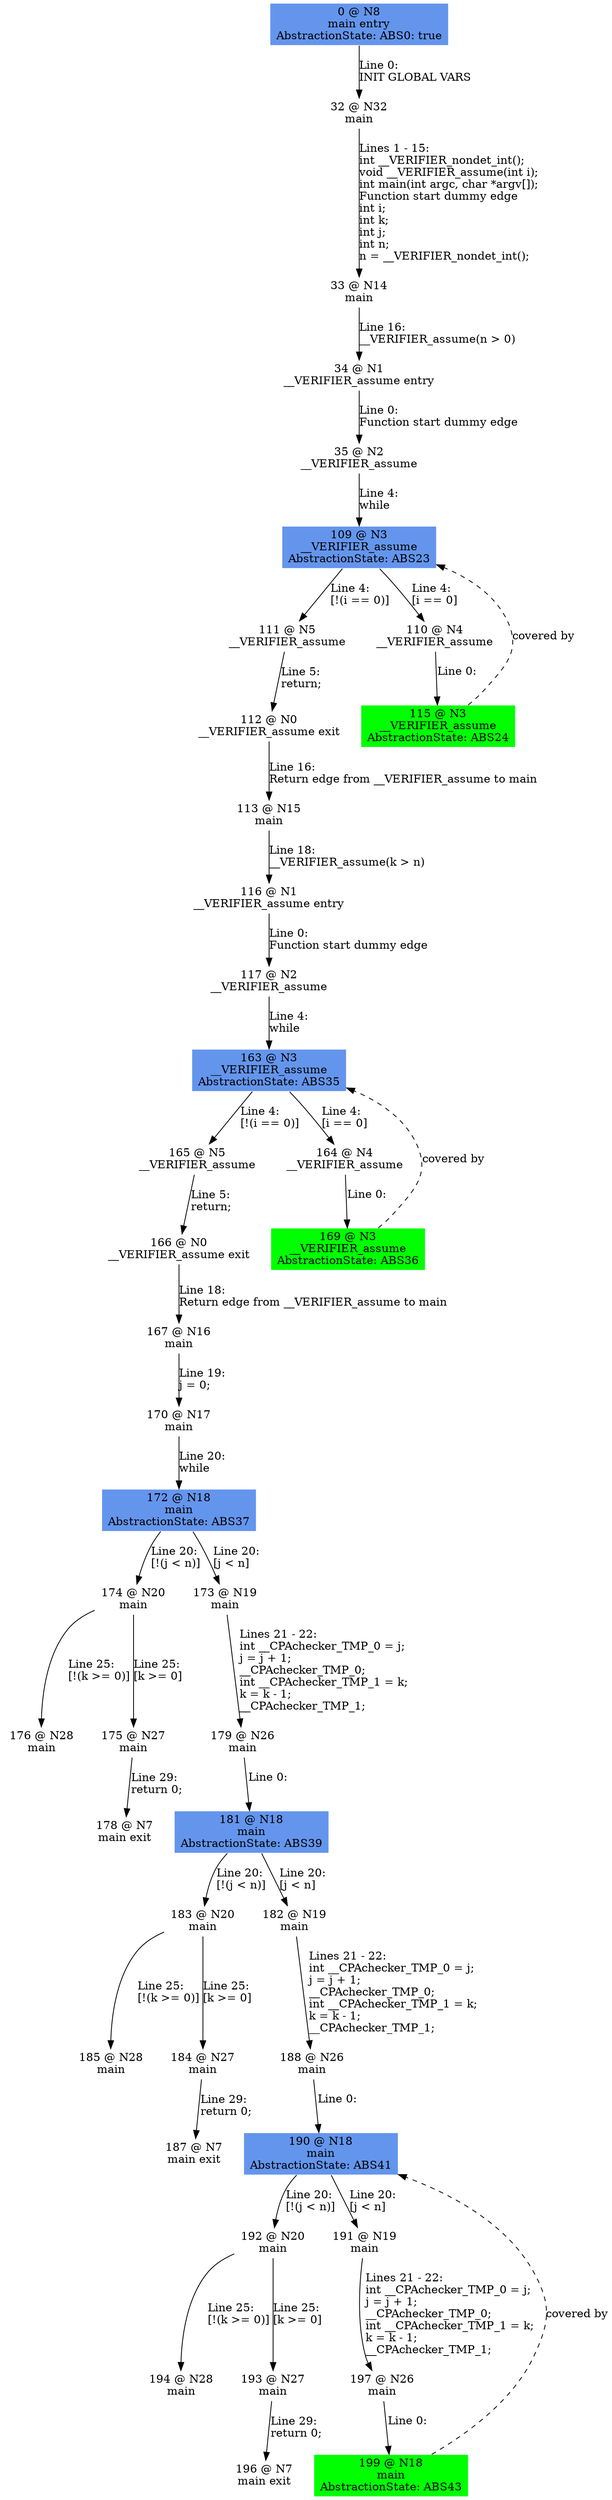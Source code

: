 digraph ARG {
node [style="filled" shape="box" color="white"]
0 [fillcolor="cornflowerblue" label="0 @ N8\nmain entry\nAbstractionState: ABS0: true\n" id="0"]
32 [label="32 @ N32\nmain\n" id="32"]
33 [label="33 @ N14\nmain\n" id="33"]
34 [label="34 @ N1\n__VERIFIER_assume entry\n" id="34"]
35 [label="35 @ N2\n__VERIFIER_assume\n" id="35"]
109 [fillcolor="cornflowerblue" label="109 @ N3\n__VERIFIER_assume\nAbstractionState: ABS23\n" id="109"]
111 [label="111 @ N5\n__VERIFIER_assume\n" id="111"]
112 [label="112 @ N0\n__VERIFIER_assume exit\n" id="112"]
113 [label="113 @ N15\nmain\n" id="113"]
116 [label="116 @ N1\n__VERIFIER_assume entry\n" id="116"]
117 [label="117 @ N2\n__VERIFIER_assume\n" id="117"]
163 [fillcolor="cornflowerblue" label="163 @ N3\n__VERIFIER_assume\nAbstractionState: ABS35\n" id="163"]
165 [label="165 @ N5\n__VERIFIER_assume\n" id="165"]
166 [label="166 @ N0\n__VERIFIER_assume exit\n" id="166"]
167 [label="167 @ N16\nmain\n" id="167"]
170 [label="170 @ N17\nmain\n" id="170"]
172 [fillcolor="cornflowerblue" label="172 @ N18\nmain\nAbstractionState: ABS37\n" id="172"]
174 [label="174 @ N20\nmain\n" id="174"]
176 [label="176 @ N28\nmain\n" id="176"]
175 [label="175 @ N27\nmain\n" id="175"]
178 [label="178 @ N7\nmain exit\n" id="178"]
173 [label="173 @ N19\nmain\n" id="173"]
179 [label="179 @ N26\nmain\n" id="179"]
181 [fillcolor="cornflowerblue" label="181 @ N18\nmain\nAbstractionState: ABS39\n" id="181"]
183 [label="183 @ N20\nmain\n" id="183"]
185 [label="185 @ N28\nmain\n" id="185"]
184 [label="184 @ N27\nmain\n" id="184"]
187 [label="187 @ N7\nmain exit\n" id="187"]
182 [label="182 @ N19\nmain\n" id="182"]
188 [label="188 @ N26\nmain\n" id="188"]
190 [fillcolor="cornflowerblue" label="190 @ N18\nmain\nAbstractionState: ABS41\n" id="190"]
192 [label="192 @ N20\nmain\n" id="192"]
194 [label="194 @ N28\nmain\n" id="194"]
193 [label="193 @ N27\nmain\n" id="193"]
196 [label="196 @ N7\nmain exit\n" id="196"]
191 [label="191 @ N19\nmain\n" id="191"]
197 [label="197 @ N26\nmain\n" id="197"]
199 [fillcolor="green" label="199 @ N18\nmain\nAbstractionState: ABS43\n" id="199"]
164 [label="164 @ N4\n__VERIFIER_assume\n" id="164"]
169 [fillcolor="green" label="169 @ N3\n__VERIFIER_assume\nAbstractionState: ABS36\n" id="169"]
110 [label="110 @ N4\n__VERIFIER_assume\n" id="110"]
115 [fillcolor="green" label="115 @ N3\n__VERIFIER_assume\nAbstractionState: ABS24\n" id="115"]
0 -> 32 [label="Line 0: \lINIT GLOBAL VARS\l" id="0 -> 32"]
32 -> 33 [label="Lines 1 - 15: \lint __VERIFIER_nondet_int();\lvoid __VERIFIER_assume(int i);\lint main(int argc, char *argv[]);\lFunction start dummy edge\lint i;\lint k;\lint j;\lint n;\ln = __VERIFIER_nondet_int();\l" id="32 -> 33"]
33 -> 34 [label="Line 16: \l__VERIFIER_assume(n > 0)\l" id="33 -> 34"]
34 -> 35 [label="Line 0: \lFunction start dummy edge\l" id="34 -> 35"]
35 -> 109 [label="Line 4: \lwhile\l" id="35 -> 109"]
115 -> 109 [style="dashed" weight="0" label="covered by"]
109 -> 110 [label="Line 4: \l[i == 0]\l" id="109 -> 110"]
109 -> 111 [label="Line 4: \l[!(i == 0)]\l" id="109 -> 111"]
111 -> 112 [label="Line 5: \lreturn;\l" id="111 -> 112"]
112 -> 113 [label="Line 16: \lReturn edge from __VERIFIER_assume to main\l" id="112 -> 113"]
113 -> 116 [label="Line 18: \l__VERIFIER_assume(k > n)\l" id="113 -> 116"]
116 -> 117 [label="Line 0: \lFunction start dummy edge\l" id="116 -> 117"]
117 -> 163 [label="Line 4: \lwhile\l" id="117 -> 163"]
169 -> 163 [style="dashed" weight="0" label="covered by"]
163 -> 164 [label="Line 4: \l[i == 0]\l" id="163 -> 164"]
163 -> 165 [label="Line 4: \l[!(i == 0)]\l" id="163 -> 165"]
165 -> 166 [label="Line 5: \lreturn;\l" id="165 -> 166"]
166 -> 167 [label="Line 18: \lReturn edge from __VERIFIER_assume to main\l" id="166 -> 167"]
167 -> 170 [label="Line 19: \lj = 0;\l" id="167 -> 170"]
170 -> 172 [label="Line 20: \lwhile\l" id="170 -> 172"]
172 -> 173 [label="Line 20: \l[j < n]\l" id="172 -> 173"]
172 -> 174 [label="Line 20: \l[!(j < n)]\l" id="172 -> 174"]
174 -> 175 [label="Line 25: \l[k >= 0]\l" id="174 -> 175"]
174 -> 176 [label="Line 25: \l[!(k >= 0)]\l" id="174 -> 176"]
175 -> 178 [label="Line 29: \lreturn 0;\l" id="175 -> 178"]
173 -> 179 [label="Lines 21 - 22: \lint __CPAchecker_TMP_0 = j;\lj = j + 1;\l__CPAchecker_TMP_0;\lint __CPAchecker_TMP_1 = k;\lk = k - 1;\l__CPAchecker_TMP_1;\l" id="173 -> 179"]
179 -> 181 [label="Line 0: \l\l" id="179 -> 181"]
181 -> 182 [label="Line 20: \l[j < n]\l" id="181 -> 182"]
181 -> 183 [label="Line 20: \l[!(j < n)]\l" id="181 -> 183"]
183 -> 184 [label="Line 25: \l[k >= 0]\l" id="183 -> 184"]
183 -> 185 [label="Line 25: \l[!(k >= 0)]\l" id="183 -> 185"]
184 -> 187 [label="Line 29: \lreturn 0;\l" id="184 -> 187"]
182 -> 188 [label="Lines 21 - 22: \lint __CPAchecker_TMP_0 = j;\lj = j + 1;\l__CPAchecker_TMP_0;\lint __CPAchecker_TMP_1 = k;\lk = k - 1;\l__CPAchecker_TMP_1;\l" id="182 -> 188"]
188 -> 190 [label="Line 0: \l\l" id="188 -> 190"]
199 -> 190 [style="dashed" weight="0" label="covered by"]
190 -> 191 [label="Line 20: \l[j < n]\l" id="190 -> 191"]
190 -> 192 [label="Line 20: \l[!(j < n)]\l" id="190 -> 192"]
192 -> 193 [label="Line 25: \l[k >= 0]\l" id="192 -> 193"]
192 -> 194 [label="Line 25: \l[!(k >= 0)]\l" id="192 -> 194"]
193 -> 196 [label="Line 29: \lreturn 0;\l" id="193 -> 196"]
191 -> 197 [label="Lines 21 - 22: \lint __CPAchecker_TMP_0 = j;\lj = j + 1;\l__CPAchecker_TMP_0;\lint __CPAchecker_TMP_1 = k;\lk = k - 1;\l__CPAchecker_TMP_1;\l" id="191 -> 197"]
197 -> 199 [label="Line 0: \l\l" id="197 -> 199"]
164 -> 169 [label="Line 0: \l\l" id="164 -> 169"]
110 -> 115 [label="Line 0: \l\l" id="110 -> 115"]
}
